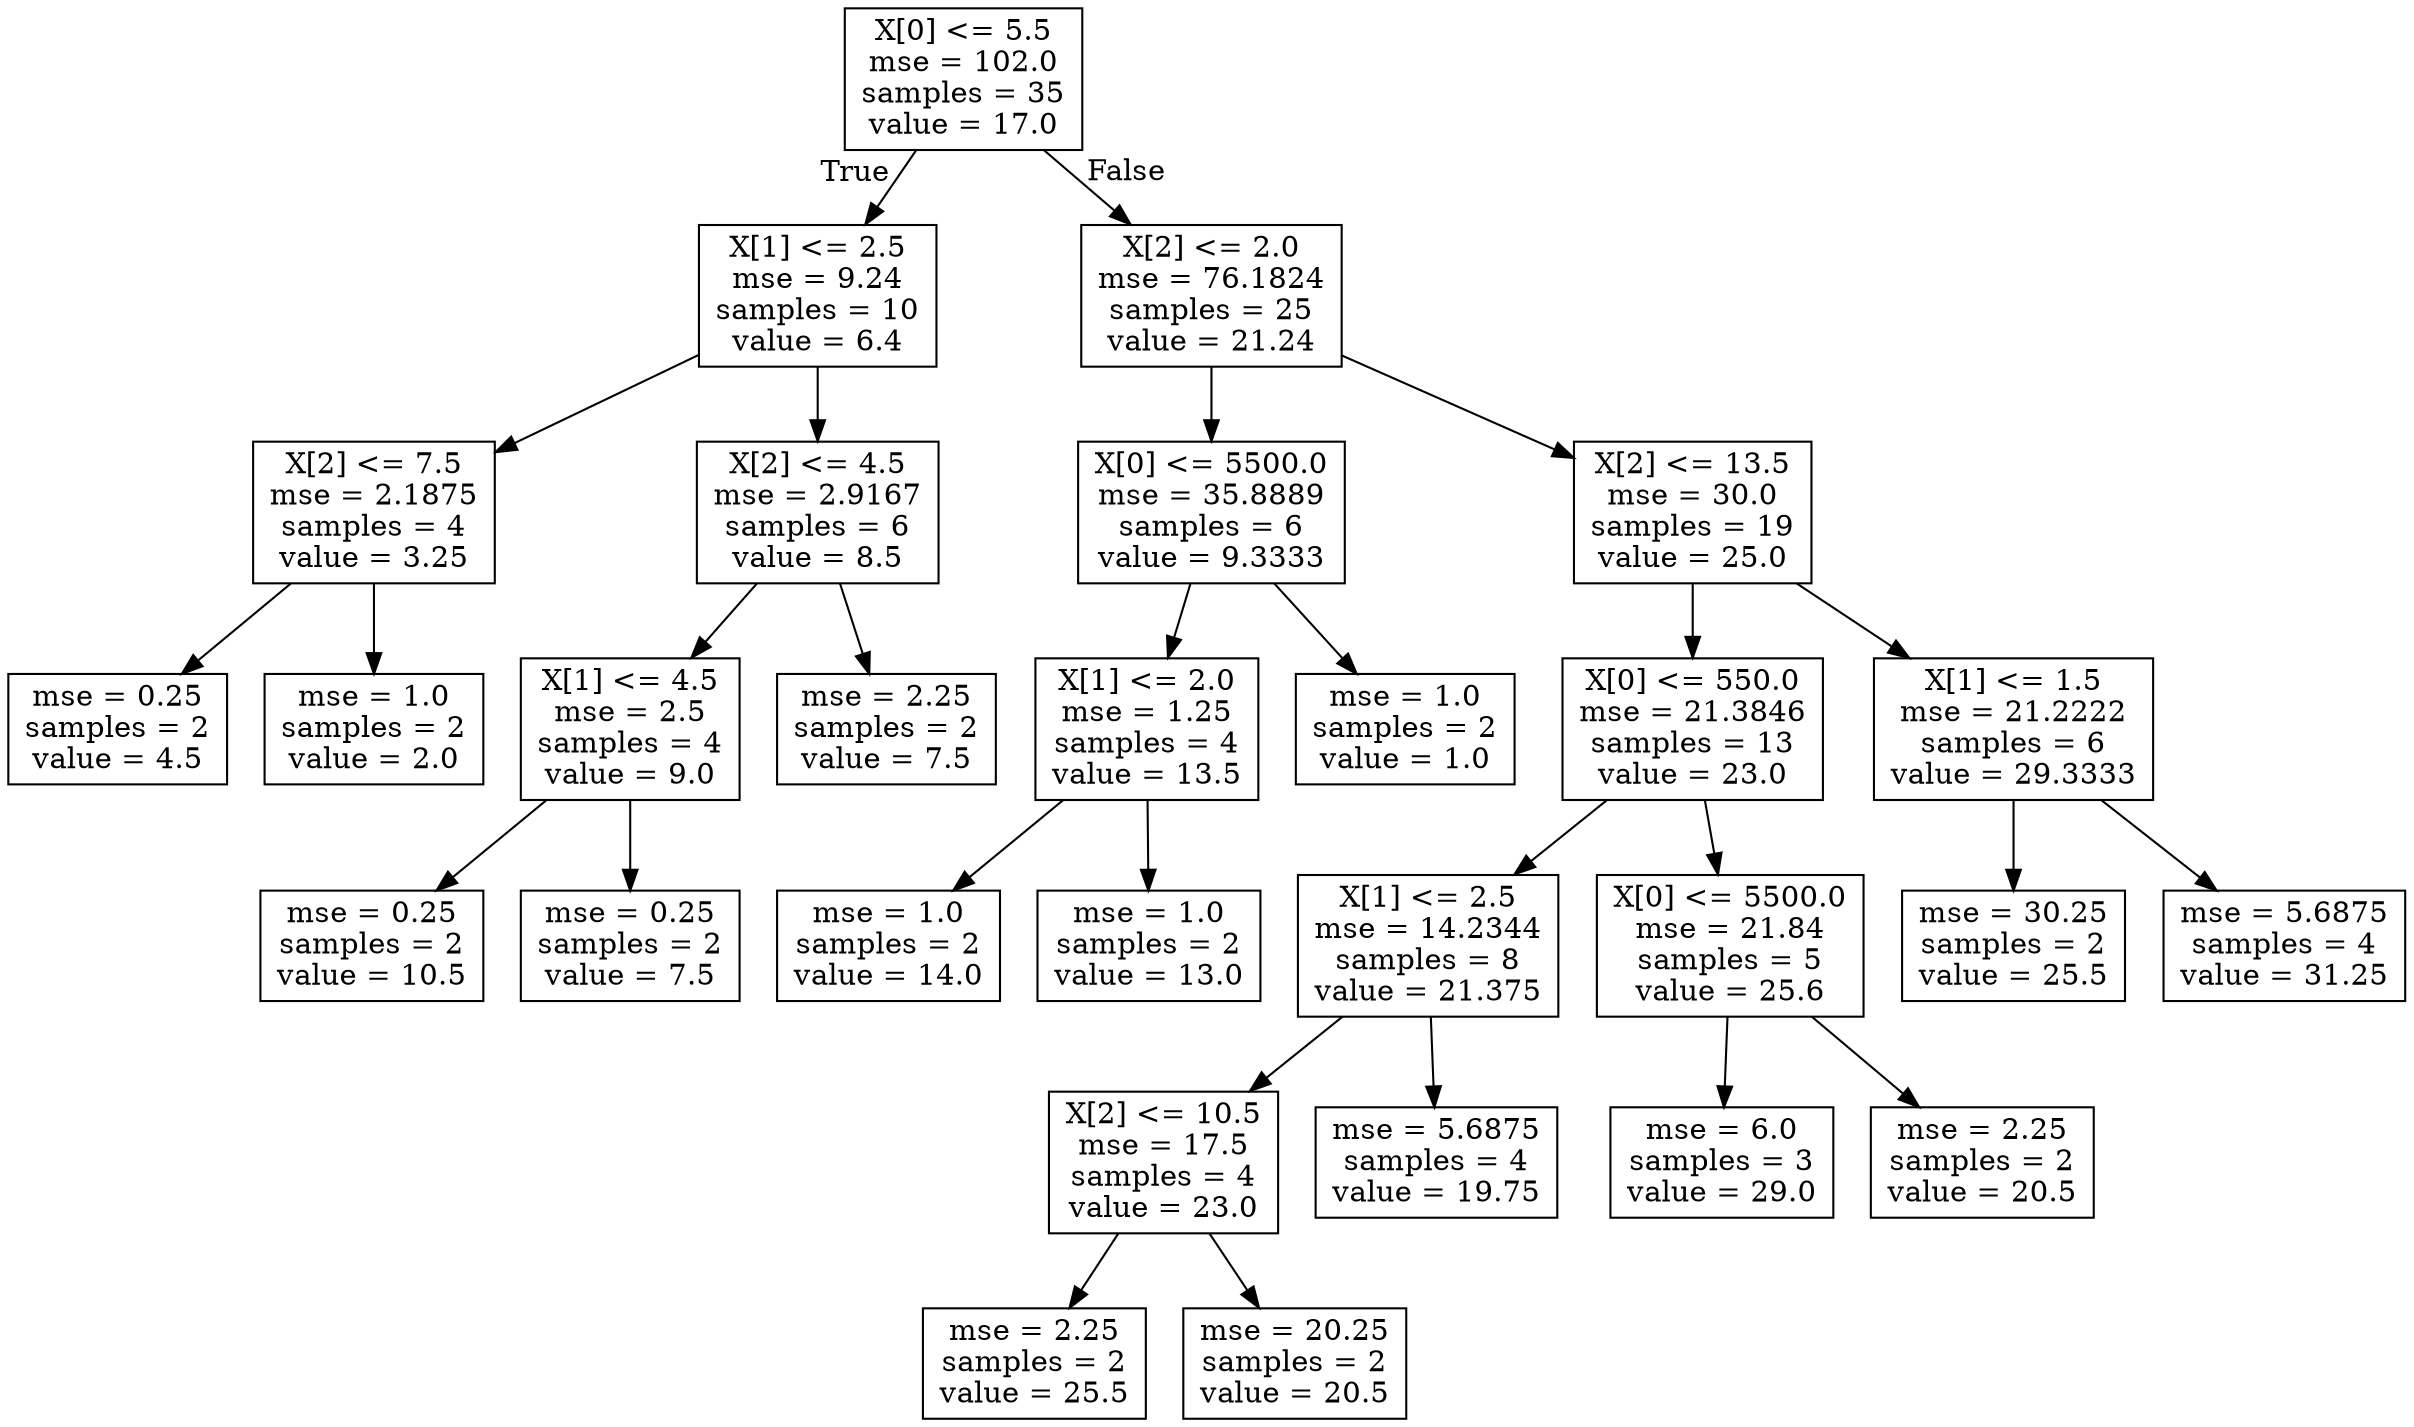 digraph Tree {
node [shape=box] ;
0 [label="X[0] <= 5.5\nmse = 102.0\nsamples = 35\nvalue = 17.0"] ;
1 [label="X[1] <= 2.5\nmse = 9.24\nsamples = 10\nvalue = 6.4"] ;
0 -> 1 [labeldistance=2.5, labelangle=45, headlabel="True"] ;
2 [label="X[2] <= 7.5\nmse = 2.1875\nsamples = 4\nvalue = 3.25"] ;
1 -> 2 ;
3 [label="mse = 0.25\nsamples = 2\nvalue = 4.5"] ;
2 -> 3 ;
4 [label="mse = 1.0\nsamples = 2\nvalue = 2.0"] ;
2 -> 4 ;
5 [label="X[2] <= 4.5\nmse = 2.9167\nsamples = 6\nvalue = 8.5"] ;
1 -> 5 ;
6 [label="X[1] <= 4.5\nmse = 2.5\nsamples = 4\nvalue = 9.0"] ;
5 -> 6 ;
7 [label="mse = 0.25\nsamples = 2\nvalue = 10.5"] ;
6 -> 7 ;
8 [label="mse = 0.25\nsamples = 2\nvalue = 7.5"] ;
6 -> 8 ;
9 [label="mse = 2.25\nsamples = 2\nvalue = 7.5"] ;
5 -> 9 ;
10 [label="X[2] <= 2.0\nmse = 76.1824\nsamples = 25\nvalue = 21.24"] ;
0 -> 10 [labeldistance=2.5, labelangle=-45, headlabel="False"] ;
11 [label="X[0] <= 5500.0\nmse = 35.8889\nsamples = 6\nvalue = 9.3333"] ;
10 -> 11 ;
12 [label="X[1] <= 2.0\nmse = 1.25\nsamples = 4\nvalue = 13.5"] ;
11 -> 12 ;
13 [label="mse = 1.0\nsamples = 2\nvalue = 14.0"] ;
12 -> 13 ;
14 [label="mse = 1.0\nsamples = 2\nvalue = 13.0"] ;
12 -> 14 ;
15 [label="mse = 1.0\nsamples = 2\nvalue = 1.0"] ;
11 -> 15 ;
16 [label="X[2] <= 13.5\nmse = 30.0\nsamples = 19\nvalue = 25.0"] ;
10 -> 16 ;
17 [label="X[0] <= 550.0\nmse = 21.3846\nsamples = 13\nvalue = 23.0"] ;
16 -> 17 ;
18 [label="X[1] <= 2.5\nmse = 14.2344\nsamples = 8\nvalue = 21.375"] ;
17 -> 18 ;
19 [label="X[2] <= 10.5\nmse = 17.5\nsamples = 4\nvalue = 23.0"] ;
18 -> 19 ;
20 [label="mse = 2.25\nsamples = 2\nvalue = 25.5"] ;
19 -> 20 ;
21 [label="mse = 20.25\nsamples = 2\nvalue = 20.5"] ;
19 -> 21 ;
22 [label="mse = 5.6875\nsamples = 4\nvalue = 19.75"] ;
18 -> 22 ;
23 [label="X[0] <= 5500.0\nmse = 21.84\nsamples = 5\nvalue = 25.6"] ;
17 -> 23 ;
24 [label="mse = 6.0\nsamples = 3\nvalue = 29.0"] ;
23 -> 24 ;
25 [label="mse = 2.25\nsamples = 2\nvalue = 20.5"] ;
23 -> 25 ;
26 [label="X[1] <= 1.5\nmse = 21.2222\nsamples = 6\nvalue = 29.3333"] ;
16 -> 26 ;
27 [label="mse = 30.25\nsamples = 2\nvalue = 25.5"] ;
26 -> 27 ;
28 [label="mse = 5.6875\nsamples = 4\nvalue = 31.25"] ;
26 -> 28 ;
}